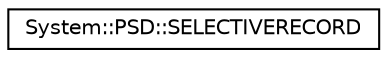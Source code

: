 digraph G
{
  edge [fontname="Helvetica",fontsize="10",labelfontname="Helvetica",labelfontsize="10"];
  node [fontname="Helvetica",fontsize="10",shape=record];
  rankdir="LR";
  Node1 [label="System::PSD::SELECTIVERECORD",height=0.2,width=0.4,color="black", fillcolor="white", style="filled",URL="$struct_system_1_1_p_s_d_1_1_s_e_l_e_c_t_i_v_e_r_e_c_o_r_d.html"];
}
